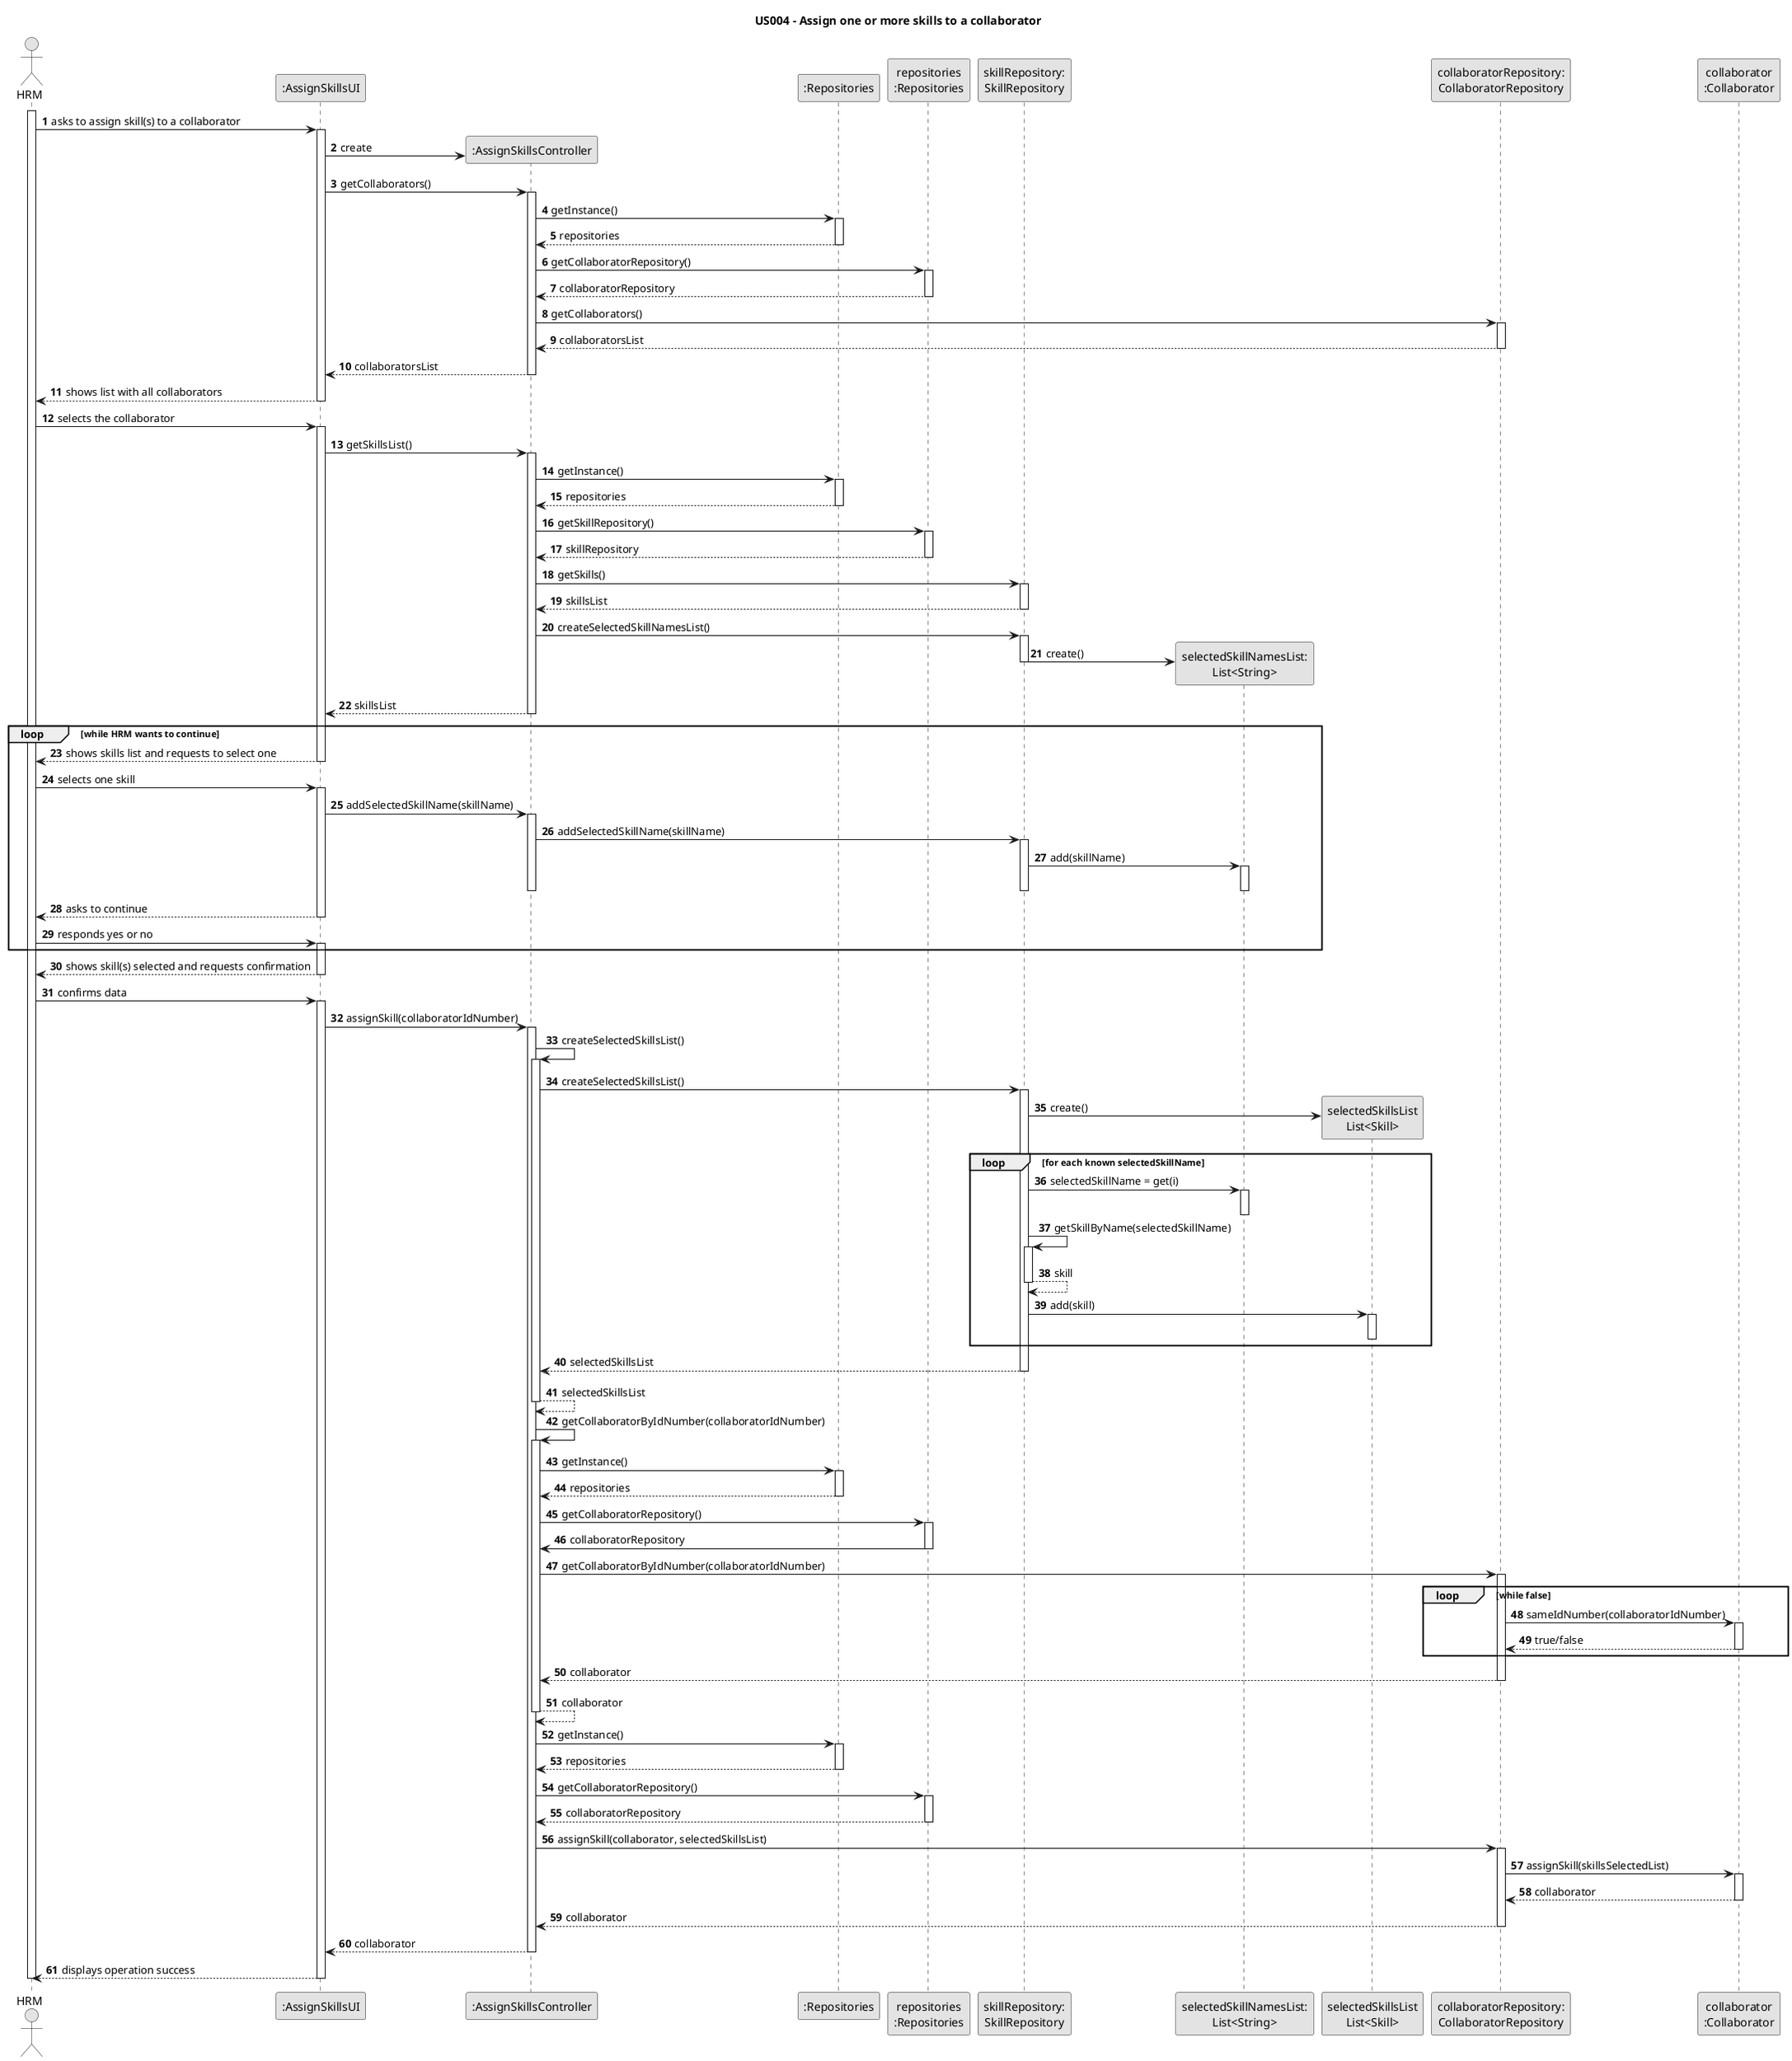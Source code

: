 @startuml
skinparam monochrome true
skinparam packageStyle rectangle
skinparam shadowing false

title US004 - Assign one or more skills to a collaborator

autonumber

actor "HRM" as Employee
participant ":AssignSkillsUI" as UI
participant ":AssignSkillsController" as CTRL
participant ":Repositories" as RepositorySingleton
participant "repositories\n:Repositories" as PLAT
participant "skillRepository:\nSkillRepository" as SkillRepository
participant "selectedSkillNamesList:\nList<String>" as selectedSkillNamesList
participant "selectedSkillsList\nList<Skill>" as selectedSkillsList
participant "collaboratorRepository:\nCollaboratorRepository" as CollaboratorRepository
participant "collaborator\n:Collaborator" as Collaborator

activate Employee

    Employee -> UI : asks to assign skill(s) to a collaborator
    activate UI

    UI -> CTRL** : create

                UI -> CTRL : getCollaborators()
                activate CTRL

                    CTRL -> RepositorySingleton : getInstance()
                    activate RepositorySingleton

                        RepositorySingleton --> CTRL: repositories
                    deactivate RepositorySingleton

                    CTRL -> PLAT : getCollaboratorRepository()
                    activate PLAT

                        PLAT --> CTRL: collaboratorRepository
                    deactivate PLAT

                    CTRL -> CollaboratorRepository : getCollaborators()
                    activate CollaboratorRepository

                        CollaboratorRepository --> CTRL : collaboratorsList
                    deactivate CollaboratorRepository

                    CTRL --> UI : collaboratorsList
                deactivate CTRL

    UI --> Employee : shows list with all collaborators
    deactivate UI

    Employee -> UI : selects the collaborator
    activate UI

        UI -> CTRL : getSkillsList()
        activate CTRL

            CTRL -> RepositorySingleton : getInstance()
            activate RepositorySingleton

            RepositorySingleton --> CTRL: repositories
            deactivate RepositorySingleton

            CTRL -> PLAT : getSkillRepository()
            activate PLAT

            PLAT --> CTRL: skillRepository
            deactivate PLAT

            CTRL -> SkillRepository : getSkills()
            activate SkillRepository

            SkillRepository --> CTRL : skillsList
            deactivate SkillRepository

            CTRL -> SkillRepository : createSelectedSkillNamesList()
            activate SkillRepository

                SkillRepository -> selectedSkillNamesList** : create()
            deactivate SkillRepository

            CTRL --> UI : skillsList
        deactivate CTRL

    loop while HRM wants to continue
    UI --> Employee : shows skills list and requests to select one
    deactivate UI

    Employee -> UI : selects one skill
    activate UI

    UI -> CTRL : addSelectedSkillName(skillName)
    activate CTRL

        CTRL -> SkillRepository: addSelectedSkillName(skillName)
        activate SkillRepository

            SkillRepository -> selectedSkillNamesList : add(skillName)
                activate selectedSkillNamesList

                deactivate selectedSkillNamesList

            deactivate SkillRepository

        deactivate CTRL

    UI --> Employee : asks to continue

    deactivate UI

    Employee -> UI : responds yes or no
    activate UI
    end

    UI --> Employee : shows skill(s) selected and requests confirmation

    deactivate UI

    Employee -> UI : confirms data
    activate UI

    UI -> CTRL : assignSkill(collaboratorIdNumber)
    activate CTRL

    CTRL -> CTRL : createSelectedSkillsList()
                activate CTRL

                CTRL -> SkillRepository : createSelectedSkillsList()
                activate SkillRepository

                    SkillRepository -> selectedSkillsList** : create()

                    loop for each known selectedSkillName

                    SkillRepository -> selectedSkillNamesList : selectedSkillName = get(i)
                    activate selectedSkillNamesList

                    deactivate selectedSkillNamesList

                    SkillRepository -> SkillRepository: getSkillByName(selectedSkillName)
                    activate SkillRepository

                    SkillRepository --> SkillRepository: skill
                    deactivate SkillRepository

                    SkillRepository -> selectedSkillsList : add(skill)
                    activate selectedSkillsList

                    deactivate selectedSkillsList

                    end loop

                    SkillRepository --> CTRL : selectedSkillsList
                    deactivate SkillRepository

                        CTRL --> CTRL : selectedSkillsList
                deactivate CTRL

        CTRL -> CTRL : getCollaboratorByIdNumber(collaboratorIdNumber)
                    activate CTRL

                        CTRL -> RepositorySingleton : getInstance()
                        activate RepositorySingleton

                            RepositorySingleton --> CTRL: repositories
                        deactivate RepositorySingleton

                        CTRL -> PLAT : getCollaboratorRepository()
                        activate PLAT

                            PLAT -> CTRL : collaboratorRepository
                        deactivate PLAT

                        CTRL -> CollaboratorRepository : getCollaboratorByIdNumber(collaboratorIdNumber)
                        activate CollaboratorRepository

                        loop while false

                            CollaboratorRepository -> Collaborator : sameIdNumber(collaboratorIdNumber)
                            activate Collaborator

                                Collaborator --> CollaboratorRepository : true/false
                                deactivate Collaborator

                        end loop

                            CollaboratorRepository --> CTRL : collaborator
                        deactivate CollaboratorRepository
                            CTRL --> CTRL : collaborator
                    deactivate CTRL

                CTRL -> RepositorySingleton : getInstance()
                activate RepositorySingleton

                RepositorySingleton --> CTRL: repositories
                deactivate RepositorySingleton

                CTRL -> PLAT : getCollaboratorRepository()
                activate PLAT

                PLAT --> CTRL: collaboratorRepository
                deactivate PLAT

                CTRL -> CollaboratorRepository : assignSkill(collaborator, selectedSkillsList)
                activate CollaboratorRepository

                CollaboratorRepository -> Collaborator: assignSkill(skillsSelectedList)
                activate Collaborator

                Collaborator --> CollaboratorRepository : collaborator
                deactivate Collaborator

                CollaboratorRepository --> CTRL : collaborator
                deactivate CollaboratorRepository


                CTRL --> UI : collaborator

    deactivate CTRL

    UI --> Employee : displays operation success
    deactivate UI

deactivate Employee
@enduml